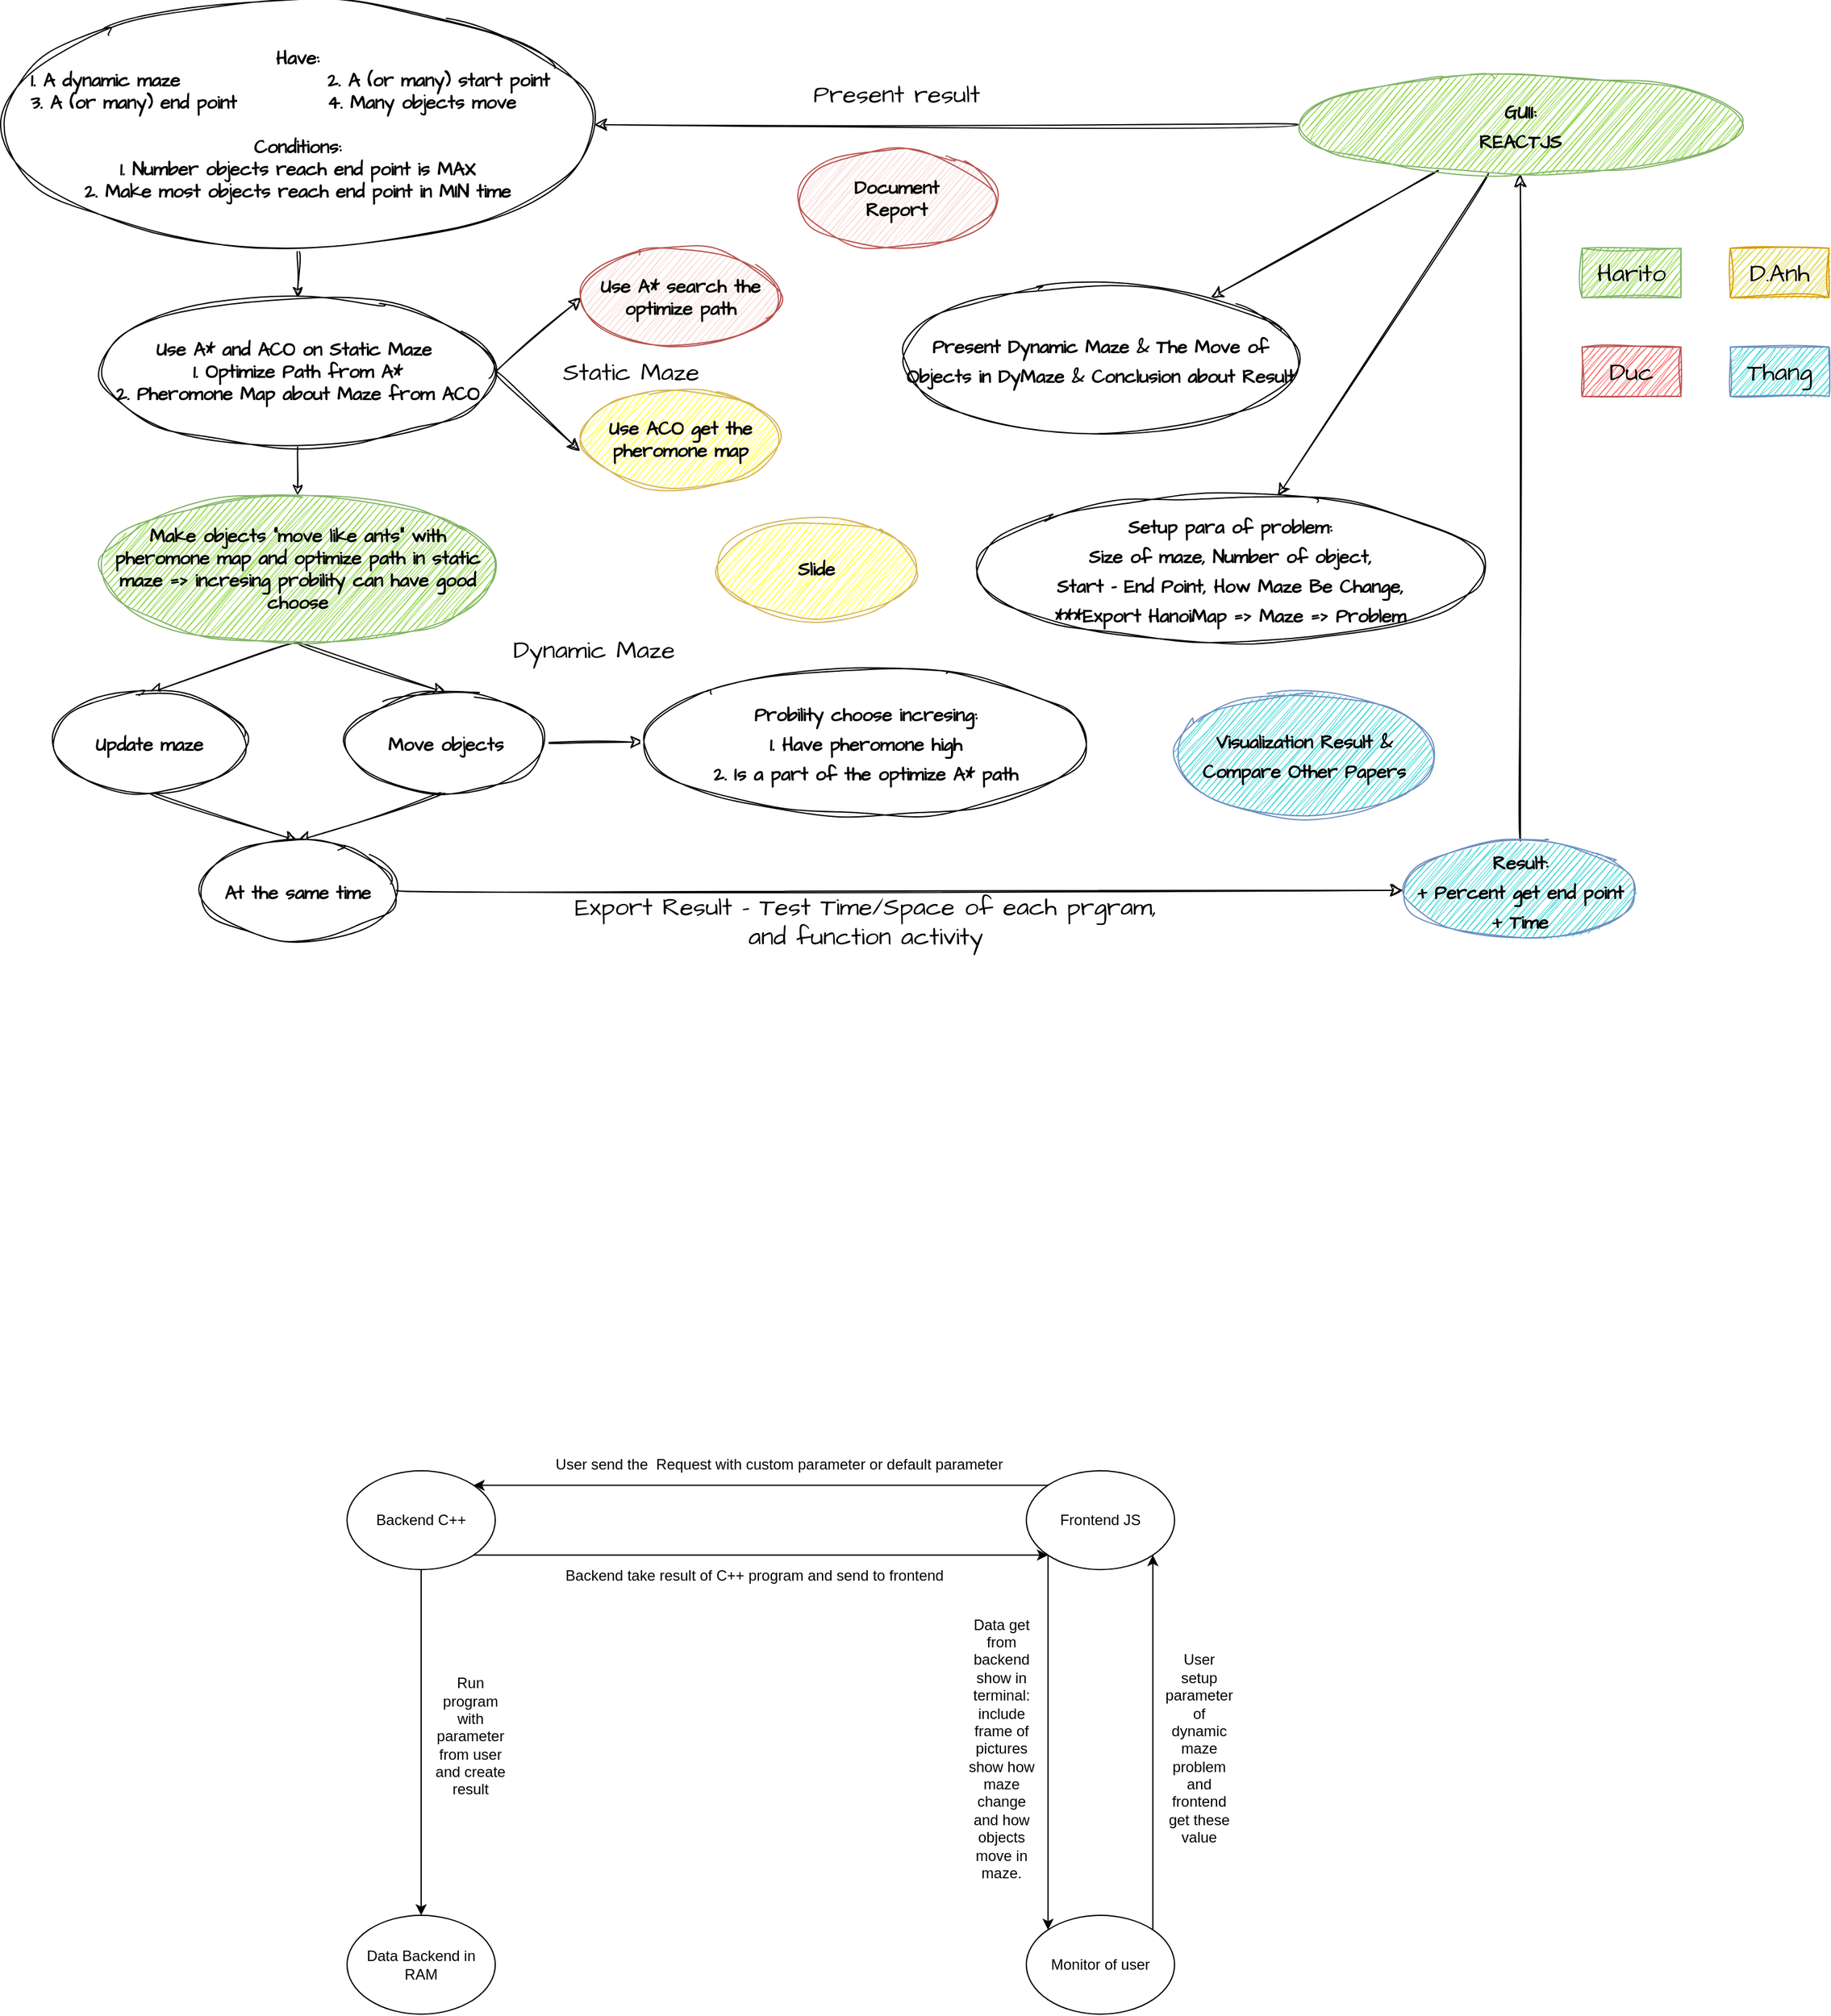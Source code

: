<mxfile version="22.1.2" type="device" pages="2">
  <diagram id="C5RBs43oDa-KdzZeNtuy" name="Page-1">
    <mxGraphModel dx="1749" dy="780" grid="1" gridSize="10" guides="1" tooltips="1" connect="1" arrows="1" fold="1" page="1" pageScale="1" pageWidth="10000" pageHeight="10000" math="0" shadow="0">
      <root>
        <mxCell id="WIyWlLk6GJQsqaUBKTNV-0" />
        <mxCell id="WIyWlLk6GJQsqaUBKTNV-1" parent="WIyWlLk6GJQsqaUBKTNV-0" />
        <mxCell id="-seAESRT9o7vdsMmAVrN-0" style="edgeStyle=orthogonalEdgeStyle;rounded=0;sketch=1;hachureGap=4;jiggle=2;curveFitting=1;orthogonalLoop=1;jettySize=auto;html=1;exitX=0.5;exitY=1;exitDx=0;exitDy=0;fontFamily=Architects Daughter;fontSource=https%3A%2F%2Ffonts.googleapis.com%2Fcss%3Ffamily%3DArchitects%2BDaughter;fontSize=16;entryX=0.5;entryY=0;entryDx=0;entryDy=0;fontStyle=1" parent="WIyWlLk6GJQsqaUBKTNV-1" source="-seAESRT9o7vdsMmAVrN-1" target="-seAESRT9o7vdsMmAVrN-4" edge="1">
          <mxGeometry relative="1" as="geometry">
            <mxPoint x="1260" y="930" as="targetPoint" />
          </mxGeometry>
        </mxCell>
        <mxCell id="-seAESRT9o7vdsMmAVrN-1" value="&lt;font data-font-src=&quot;https://fonts.googleapis.com/css?family=Architects+Daughter&quot; style=&quot;font-size: 15px;&quot;&gt;Have:&lt;br style=&quot;font-size: 15px;&quot;&gt;&lt;/font&gt;&lt;div style=&quot;text-align: left; font-size: 15px;&quot;&gt;&lt;font data-font-src=&quot;https://fonts.googleapis.com/css?family=Architects+Daughter&quot; style=&quot;font-size: 15px;&quot;&gt;&lt;span style=&quot;background-color: initial; font-size: 15px;&quot;&gt;1. A dynamic maze&lt;/span&gt;&lt;span style=&quot;background-color: initial; white-space: pre; font-size: 15px;&quot;&gt;&#x9;&lt;/span&gt;&lt;span style=&quot;background-color: initial; white-space: pre; font-size: 15px;&quot;&gt;&#x9;&lt;span style=&quot;white-space: pre; font-size: 15px;&quot;&gt;&#x9;&lt;/span&gt;&lt;/span&gt;&lt;span style=&quot;background-color: initial; font-size: 15px;&quot;&gt;2. &lt;/span&gt;&lt;span style=&quot;background-color: initial; font-size: 15px;&quot;&gt;A (or many) start point&lt;/span&gt;&lt;span style=&quot;background-color: initial; white-space: pre; font-size: 15px;&quot;&gt;&#x9;&lt;/span&gt;&lt;/font&gt;&lt;/div&gt;&lt;div style=&quot;text-align: left; font-size: 15px;&quot;&gt;&lt;font data-font-src=&quot;https://fonts.googleapis.com/css?family=Architects+Daughter&quot; style=&quot;font-size: 15px;&quot;&gt;&lt;span style=&quot;background-color: initial; font-size: 15px;&quot;&gt;3. A (or many) end point&lt;/span&gt;&lt;span style=&quot;background-color: initial; white-space: pre; font-size: 15px;&quot;&gt;&#x9;&lt;/span&gt;&lt;span style=&quot;background-color: initial; white-space: pre; font-size: 15px;&quot;&gt;&#x9;&lt;/span&gt;&lt;span style=&quot;background-color: initial; font-size: 15px;&quot;&gt;4.&amp;nbsp;&lt;/span&gt;&lt;span style=&quot;background-color: initial; font-size: 15px;&quot;&gt;Many objects move&lt;/span&gt;&lt;/font&gt;&lt;/div&gt;&lt;div style=&quot;font-size: 15px;&quot;&gt;&lt;span style=&quot;background-color: initial; font-size: 15px;&quot;&gt;&lt;font data-font-src=&quot;https://fonts.googleapis.com/css?family=Architects+Daughter&quot; style=&quot;font-size: 15px;&quot;&gt;&lt;br style=&quot;font-size: 15px;&quot;&gt;&lt;/font&gt;&lt;/span&gt;&lt;/div&gt;&lt;div style=&quot;font-size: 15px;&quot;&gt;&lt;span style=&quot;background-color: initial; font-size: 15px;&quot;&gt;&lt;font data-font-src=&quot;https://fonts.googleapis.com/css?family=Architects+Daughter&quot; style=&quot;font-size: 15px;&quot;&gt;Conditions:&lt;/font&gt;&lt;/span&gt;&lt;/div&gt;&lt;div style=&quot;font-size: 15px;&quot;&gt;&lt;span style=&quot;background-color: initial; font-size: 15px;&quot;&gt;&lt;font data-font-src=&quot;https://fonts.googleapis.com/css?family=Architects+Daughter&quot; style=&quot;font-size: 15px;&quot;&gt;1. Number objects reach end point is MAX&lt;/font&gt;&lt;/span&gt;&lt;/div&gt;&lt;div style=&quot;font-size: 15px;&quot;&gt;&lt;span style=&quot;background-color: initial; font-size: 15px;&quot;&gt;&lt;font data-font-src=&quot;https://fonts.googleapis.com/css?family=Architects+Daughter&quot; style=&quot;font-size: 15px;&quot;&gt;2. Make most objects reach end point in MIN time&lt;/font&gt;&lt;/span&gt;&lt;/div&gt;" style="ellipse;whiteSpace=wrap;html=1;labelBackgroundColor=none;rounded=0;fontFamily=Architects Daughter;fontSource=https%3A%2F%2Ffonts.googleapis.com%2Fcss%3Ffamily%3DArchitects%2BDaughter;fontSize=15;shadow=0;sketch=1;curveFitting=1;jiggle=2;fontStyle=1" parent="WIyWlLk6GJQsqaUBKTNV-1" vertex="1">
          <mxGeometry x="1020" y="450" width="480" height="200" as="geometry" />
        </mxCell>
        <mxCell id="-seAESRT9o7vdsMmAVrN-2" style="edgeStyle=orthogonalEdgeStyle;rounded=0;sketch=1;hachureGap=4;jiggle=2;curveFitting=1;orthogonalLoop=1;jettySize=auto;html=1;exitX=0.5;exitY=1;exitDx=0;exitDy=0;entryX=0.5;entryY=0;entryDx=0;entryDy=0;fontFamily=Architects Daughter;fontSource=https%3A%2F%2Ffonts.googleapis.com%2Fcss%3Ffamily%3DArchitects%2BDaughter;fontSize=16;fontStyle=1" parent="WIyWlLk6GJQsqaUBKTNV-1" source="-seAESRT9o7vdsMmAVrN-4" target="-seAESRT9o7vdsMmAVrN-7" edge="1">
          <mxGeometry relative="1" as="geometry" />
        </mxCell>
        <mxCell id="-seAESRT9o7vdsMmAVrN-3" style="edgeStyle=none;curved=1;rounded=0;sketch=1;hachureGap=4;jiggle=2;curveFitting=1;orthogonalLoop=1;jettySize=auto;html=1;exitX=1;exitY=0.5;exitDx=0;exitDy=0;entryX=0;entryY=0.5;entryDx=0;entryDy=0;fontFamily=Architects Daughter;fontSource=https%3A%2F%2Ffonts.googleapis.com%2Fcss%3Ffamily%3DArchitects%2BDaughter;fontSize=16;startSize=8;endSize=8;fontStyle=1" parent="WIyWlLk6GJQsqaUBKTNV-1" source="-seAESRT9o7vdsMmAVrN-4" target="-seAESRT9o7vdsMmAVrN-8" edge="1">
          <mxGeometry relative="1" as="geometry" />
        </mxCell>
        <mxCell id="-seAESRT9o7vdsMmAVrN-4" value="Use A* and ACO on Static Maze&amp;nbsp;&lt;br style=&quot;font-size: 15px;&quot;&gt;1. Optimize Path from A*&lt;br style=&quot;font-size: 15px;&quot;&gt;2. Pheromone Map about Maze from ACO" style="ellipse;whiteSpace=wrap;html=1;sketch=1;hachureGap=4;jiggle=2;curveFitting=1;fontFamily=Architects Daughter;fontSource=https%3A%2F%2Ffonts.googleapis.com%2Fcss%3Ffamily%3DArchitects%2BDaughter;fontSize=15;fontStyle=1" parent="WIyWlLk6GJQsqaUBKTNV-1" vertex="1">
          <mxGeometry x="1100" y="690" width="320" height="120" as="geometry" />
        </mxCell>
        <mxCell id="-seAESRT9o7vdsMmAVrN-5" style="edgeStyle=none;curved=1;rounded=0;sketch=1;hachureGap=4;jiggle=2;curveFitting=1;orthogonalLoop=1;jettySize=auto;html=1;exitX=0.5;exitY=1;exitDx=0;exitDy=0;entryX=0.5;entryY=0;entryDx=0;entryDy=0;fontFamily=Architects Daughter;fontSource=https%3A%2F%2Ffonts.googleapis.com%2Fcss%3Ffamily%3DArchitects%2BDaughter;fontSize=16;startSize=8;endSize=8;fontStyle=1" parent="WIyWlLk6GJQsqaUBKTNV-1" source="-seAESRT9o7vdsMmAVrN-7" target="-seAESRT9o7vdsMmAVrN-14" edge="1">
          <mxGeometry relative="1" as="geometry" />
        </mxCell>
        <mxCell id="-seAESRT9o7vdsMmAVrN-6" style="edgeStyle=none;curved=1;rounded=0;sketch=1;hachureGap=4;jiggle=2;curveFitting=1;orthogonalLoop=1;jettySize=auto;html=1;exitX=0.5;exitY=1;exitDx=0;exitDy=0;entryX=0.5;entryY=0;entryDx=0;entryDy=0;fontFamily=Architects Daughter;fontSource=https%3A%2F%2Ffonts.googleapis.com%2Fcss%3Ffamily%3DArchitects%2BDaughter;fontSize=16;startSize=8;endSize=8;fontStyle=1" parent="WIyWlLk6GJQsqaUBKTNV-1" source="-seAESRT9o7vdsMmAVrN-7" target="-seAESRT9o7vdsMmAVrN-11" edge="1">
          <mxGeometry relative="1" as="geometry" />
        </mxCell>
        <mxCell id="-seAESRT9o7vdsMmAVrN-7" value="&lt;font style=&quot;font-size: 15px;&quot;&gt;Make objects &quot;move like ants&quot; with pheromone map and optimize path in static maze =&amp;gt; incresing probility can have good choose&lt;/font&gt;" style="ellipse;whiteSpace=wrap;html=1;sketch=1;hachureGap=4;jiggle=2;curveFitting=1;fontFamily=Architects Daughter;fontSource=https%3A%2F%2Ffonts.googleapis.com%2Fcss%3Ffamily%3DArchitects%2BDaughter;fontSize=15;fontStyle=1;fillColor=#66CC00;strokeColor=#82b366;" parent="WIyWlLk6GJQsqaUBKTNV-1" vertex="1">
          <mxGeometry x="1100" y="850" width="320" height="120" as="geometry" />
        </mxCell>
        <mxCell id="-seAESRT9o7vdsMmAVrN-8" value="Use A* search the optimize path" style="ellipse;whiteSpace=wrap;html=1;hachureGap=4;fontFamily=Architects Daughter;fontSource=https%3A%2F%2Ffonts.googleapis.com%2Fcss%3Ffamily%3DArchitects%2BDaughter;fontSize=15;fontStyle=1;labelBackgroundColor=none;labelBorderColor=none;sketch=1;curveFitting=1;jiggle=2;fillColor=#f8cecc;strokeColor=#b85450;" parent="WIyWlLk6GJQsqaUBKTNV-1" vertex="1">
          <mxGeometry x="1490" y="650" width="160" height="80" as="geometry" />
        </mxCell>
        <mxCell id="-seAESRT9o7vdsMmAVrN-9" value="Use ACO get the pheromone map" style="ellipse;whiteSpace=wrap;html=1;sketch=1;hachureGap=4;jiggle=2;curveFitting=1;fontFamily=Architects Daughter;fontSource=https%3A%2F%2Ffonts.googleapis.com%2Fcss%3Ffamily%3DArchitects%2BDaughter;fontSize=15;fontStyle=1;fillColor=#FFFF00;strokeColor=#d6b656;" parent="WIyWlLk6GJQsqaUBKTNV-1" vertex="1">
          <mxGeometry x="1490" y="765" width="160" height="80" as="geometry" />
        </mxCell>
        <mxCell id="-seAESRT9o7vdsMmAVrN-10" style="edgeStyle=none;curved=1;rounded=0;sketch=1;hachureGap=4;jiggle=2;curveFitting=1;orthogonalLoop=1;jettySize=auto;html=1;exitX=0.5;exitY=1;exitDx=0;exitDy=0;entryX=0.5;entryY=0;entryDx=0;entryDy=0;fontFamily=Architects Daughter;fontSource=https%3A%2F%2Ffonts.googleapis.com%2Fcss%3Ffamily%3DArchitects%2BDaughter;fontSize=16;startSize=8;endSize=8;fontStyle=1" parent="WIyWlLk6GJQsqaUBKTNV-1" source="-seAESRT9o7vdsMmAVrN-11" target="-seAESRT9o7vdsMmAVrN-15" edge="1">
          <mxGeometry relative="1" as="geometry" />
        </mxCell>
        <mxCell id="-seAESRT9o7vdsMmAVrN-11" value="&lt;font style=&quot;font-size: 15px;&quot;&gt;Update maze&lt;br&gt;&lt;/font&gt;" style="ellipse;whiteSpace=wrap;html=1;sketch=1;hachureGap=4;jiggle=2;curveFitting=1;fontFamily=Architects Daughter;fontSource=https%3A%2F%2Ffonts.googleapis.com%2Fcss%3Ffamily%3DArchitects%2BDaughter;fontSize=20;fontStyle=1;" parent="WIyWlLk6GJQsqaUBKTNV-1" vertex="1">
          <mxGeometry x="1060" y="1010" width="160" height="80" as="geometry" />
        </mxCell>
        <mxCell id="-seAESRT9o7vdsMmAVrN-12" value="" style="edgeStyle=none;curved=1;rounded=0;sketch=1;hachureGap=4;jiggle=2;curveFitting=1;orthogonalLoop=1;jettySize=auto;html=1;fontFamily=Architects Daughter;fontSource=https%3A%2F%2Ffonts.googleapis.com%2Fcss%3Ffamily%3DArchitects%2BDaughter;fontSize=16;startSize=8;endSize=8;fontStyle=1" parent="WIyWlLk6GJQsqaUBKTNV-1" source="-seAESRT9o7vdsMmAVrN-14" target="-seAESRT9o7vdsMmAVrN-16" edge="1">
          <mxGeometry relative="1" as="geometry" />
        </mxCell>
        <mxCell id="-seAESRT9o7vdsMmAVrN-13" style="edgeStyle=none;curved=1;rounded=0;sketch=1;hachureGap=4;jiggle=2;curveFitting=1;orthogonalLoop=1;jettySize=auto;html=1;exitX=0.5;exitY=1;exitDx=0;exitDy=0;entryX=0.5;entryY=0;entryDx=0;entryDy=0;fontFamily=Architects Daughter;fontSource=https%3A%2F%2Ffonts.googleapis.com%2Fcss%3Ffamily%3DArchitects%2BDaughter;fontSize=16;startSize=8;endSize=8;fontStyle=1" parent="WIyWlLk6GJQsqaUBKTNV-1" source="-seAESRT9o7vdsMmAVrN-14" target="-seAESRT9o7vdsMmAVrN-15" edge="1">
          <mxGeometry relative="1" as="geometry" />
        </mxCell>
        <mxCell id="-seAESRT9o7vdsMmAVrN-14" value="&lt;font style=&quot;font-size: 15px;&quot;&gt;Move objects&lt;/font&gt;" style="ellipse;whiteSpace=wrap;html=1;sketch=1;hachureGap=4;jiggle=2;curveFitting=1;fontFamily=Architects Daughter;fontSource=https%3A%2F%2Ffonts.googleapis.com%2Fcss%3Ffamily%3DArchitects%2BDaughter;fontSize=20;fontStyle=1" parent="WIyWlLk6GJQsqaUBKTNV-1" vertex="1">
          <mxGeometry x="1300" y="1010" width="160" height="80" as="geometry" />
        </mxCell>
        <mxCell id="-seAESRT9o7vdsMmAVrN-15" value="&lt;font style=&quot;font-size: 15px;&quot;&gt;At the same time&lt;/font&gt;" style="ellipse;whiteSpace=wrap;html=1;sketch=1;hachureGap=4;jiggle=2;curveFitting=1;fontFamily=Architects Daughter;fontSource=https%3A%2F%2Ffonts.googleapis.com%2Fcss%3Ffamily%3DArchitects%2BDaughter;fontSize=20;fontStyle=1" parent="WIyWlLk6GJQsqaUBKTNV-1" vertex="1">
          <mxGeometry x="1180" y="1130" width="160" height="80" as="geometry" />
        </mxCell>
        <mxCell id="-seAESRT9o7vdsMmAVrN-16" value="&lt;font style=&quot;font-size: 15px;&quot;&gt;Probility choose incresing:&lt;br&gt;1. Have pheromone high&lt;br&gt;2. Is a part of the optimize A* path&lt;br&gt;&lt;/font&gt;" style="ellipse;whiteSpace=wrap;html=1;sketch=1;hachureGap=4;jiggle=2;curveFitting=1;fontFamily=Architects Daughter;fontSource=https%3A%2F%2Ffonts.googleapis.com%2Fcss%3Ffamily%3DArchitects%2BDaughter;fontSize=20;fontStyle=1" parent="WIyWlLk6GJQsqaUBKTNV-1" vertex="1">
          <mxGeometry x="1540" y="990" width="360" height="120" as="geometry" />
        </mxCell>
        <mxCell id="-seAESRT9o7vdsMmAVrN-17" style="edgeStyle=none;curved=1;rounded=0;sketch=1;hachureGap=4;jiggle=2;curveFitting=1;orthogonalLoop=1;jettySize=auto;html=1;exitX=1;exitY=0.5;exitDx=0;exitDy=0;entryX=-0.008;entryY=0.617;entryDx=0;entryDy=0;entryPerimeter=0;fontFamily=Architects Daughter;fontSource=https%3A%2F%2Ffonts.googleapis.com%2Fcss%3Ffamily%3DArchitects%2BDaughter;fontSize=16;startSize=8;endSize=8;fontStyle=1" parent="WIyWlLk6GJQsqaUBKTNV-1" source="-seAESRT9o7vdsMmAVrN-4" target="-seAESRT9o7vdsMmAVrN-9" edge="1">
          <mxGeometry relative="1" as="geometry" />
        </mxCell>
        <mxCell id="-seAESRT9o7vdsMmAVrN-18" value="" style="edgeStyle=none;curved=1;rounded=0;sketch=1;hachureGap=4;jiggle=2;curveFitting=1;orthogonalLoop=1;jettySize=auto;html=1;fontFamily=Architects Daughter;fontSource=https%3A%2F%2Ffonts.googleapis.com%2Fcss%3Ffamily%3DArchitects%2BDaughter;fontSize=16;startSize=8;endSize=8;" parent="WIyWlLk6GJQsqaUBKTNV-1" source="-seAESRT9o7vdsMmAVrN-19" target="-seAESRT9o7vdsMmAVrN-23" edge="1">
          <mxGeometry relative="1" as="geometry" />
        </mxCell>
        <mxCell id="-seAESRT9o7vdsMmAVrN-19" value="&lt;font style=&quot;font-size: 15px;&quot;&gt;Result:&lt;br&gt;+ Percent get end point&lt;br&gt;+ Time&lt;br&gt;&lt;/font&gt;" style="ellipse;whiteSpace=wrap;html=1;sketch=1;hachureGap=4;jiggle=2;curveFitting=1;fontFamily=Architects Daughter;fontSource=https%3A%2F%2Ffonts.googleapis.com%2Fcss%3Ffamily%3DArchitects%2BDaughter;fontSize=20;fontStyle=1;fillColor=#00CCCC;strokeColor=#6c8ebf;" parent="WIyWlLk6GJQsqaUBKTNV-1" vertex="1">
          <mxGeometry x="2155" y="1130" width="190" height="80" as="geometry" />
        </mxCell>
        <mxCell id="-seAESRT9o7vdsMmAVrN-20" style="edgeStyle=none;curved=1;rounded=0;sketch=1;hachureGap=4;jiggle=2;curveFitting=1;orthogonalLoop=1;jettySize=auto;html=1;exitX=0;exitY=0.5;exitDx=0;exitDy=0;entryX=1;entryY=0.5;entryDx=0;entryDy=0;fontFamily=Architects Daughter;fontSource=https%3A%2F%2Ffonts.googleapis.com%2Fcss%3Ffamily%3DArchitects%2BDaughter;fontSize=16;startSize=8;endSize=8;" parent="WIyWlLk6GJQsqaUBKTNV-1" source="-seAESRT9o7vdsMmAVrN-23" target="-seAESRT9o7vdsMmAVrN-1" edge="1">
          <mxGeometry relative="1" as="geometry" />
        </mxCell>
        <mxCell id="-seAESRT9o7vdsMmAVrN-21" value="" style="edgeStyle=none;curved=1;rounded=0;sketch=1;hachureGap=4;jiggle=2;curveFitting=1;orthogonalLoop=1;jettySize=auto;html=1;fontFamily=Architects Daughter;fontSource=https%3A%2F%2Ffonts.googleapis.com%2Fcss%3Ffamily%3DArchitects%2BDaughter;fontSize=16;startSize=8;endSize=8;" parent="WIyWlLk6GJQsqaUBKTNV-1" source="-seAESRT9o7vdsMmAVrN-23" target="-seAESRT9o7vdsMmAVrN-25" edge="1">
          <mxGeometry relative="1" as="geometry" />
        </mxCell>
        <mxCell id="-seAESRT9o7vdsMmAVrN-22" value="" style="edgeStyle=none;curved=1;rounded=0;sketch=1;hachureGap=4;jiggle=2;curveFitting=1;orthogonalLoop=1;jettySize=auto;html=1;fontFamily=Architects Daughter;fontSource=https%3A%2F%2Ffonts.googleapis.com%2Fcss%3Ffamily%3DArchitects%2BDaughter;fontSize=16;startSize=8;endSize=8;" parent="WIyWlLk6GJQsqaUBKTNV-1" source="-seAESRT9o7vdsMmAVrN-23" target="-seAESRT9o7vdsMmAVrN-26" edge="1">
          <mxGeometry relative="1" as="geometry" />
        </mxCell>
        <mxCell id="-seAESRT9o7vdsMmAVrN-23" value="&lt;font style=&quot;font-size: 15px;&quot;&gt;GUII:&lt;br&gt;REACTJS&lt;br&gt;&lt;/font&gt;" style="ellipse;whiteSpace=wrap;html=1;sketch=1;hachureGap=4;jiggle=2;curveFitting=1;fontFamily=Architects Daughter;fontSource=https%3A%2F%2Ffonts.googleapis.com%2Fcss%3Ffamily%3DArchitects%2BDaughter;fontSize=20;fontStyle=1;fillColor=#66CC00;strokeColor=#82b366;" parent="WIyWlLk6GJQsqaUBKTNV-1" vertex="1">
          <mxGeometry x="2070" y="510" width="360" height="80" as="geometry" />
        </mxCell>
        <mxCell id="-seAESRT9o7vdsMmAVrN-24" value="Present result" style="text;strokeColor=none;fillColor=none;html=1;align=center;verticalAlign=middle;whiteSpace=wrap;rounded=0;fontSize=20;fontFamily=Architects Daughter;" parent="WIyWlLk6GJQsqaUBKTNV-1" vertex="1">
          <mxGeometry x="1620" y="510" width="250" height="30" as="geometry" />
        </mxCell>
        <mxCell id="-seAESRT9o7vdsMmAVrN-25" value="&lt;font style=&quot;font-size: 15px;&quot;&gt;Present Dynamic Maze &amp;amp; The Move of Objects in DyMaze &amp;amp; Conclusion about Result&lt;br&gt;&lt;/font&gt;" style="ellipse;whiteSpace=wrap;html=1;sketch=1;hachureGap=4;jiggle=2;curveFitting=1;fontFamily=Architects Daughter;fontSource=https%3A%2F%2Ffonts.googleapis.com%2Fcss%3Ffamily%3DArchitects%2BDaughter;fontSize=20;fontStyle=1" parent="WIyWlLk6GJQsqaUBKTNV-1" vertex="1">
          <mxGeometry x="1750" y="680" width="320" height="120" as="geometry" />
        </mxCell>
        <mxCell id="-seAESRT9o7vdsMmAVrN-26" value="&lt;font style=&quot;font-size: 15px;&quot;&gt;Setup para of problem:&lt;br&gt;Size of maze, Number of object,&lt;br&gt;Start - End Point, How Maze Be Change,&lt;br&gt;***Export HanoiMap =&amp;gt; Maze =&amp;gt; Problem&lt;br&gt;&lt;/font&gt;" style="ellipse;whiteSpace=wrap;html=1;sketch=1;hachureGap=4;jiggle=2;curveFitting=1;fontFamily=Architects Daughter;fontSource=https%3A%2F%2Ffonts.googleapis.com%2Fcss%3Ffamily%3DArchitects%2BDaughter;fontSize=20;fontStyle=1" parent="WIyWlLk6GJQsqaUBKTNV-1" vertex="1">
          <mxGeometry x="1810" y="850" width="410" height="120" as="geometry" />
        </mxCell>
        <mxCell id="-seAESRT9o7vdsMmAVrN-27" value="" style="edgeStyle=none;curved=1;rounded=0;sketch=1;hachureGap=4;jiggle=2;curveFitting=1;orthogonalLoop=1;jettySize=auto;html=1;fontFamily=Architects Daughter;fontSource=https%3A%2F%2Ffonts.googleapis.com%2Fcss%3Ffamily%3DArchitects%2BDaughter;fontSize=16;startSize=8;endSize=8;entryX=0;entryY=0.5;entryDx=0;entryDy=0;" parent="WIyWlLk6GJQsqaUBKTNV-1" source="-seAESRT9o7vdsMmAVrN-15" target="-seAESRT9o7vdsMmAVrN-19" edge="1">
          <mxGeometry relative="1" as="geometry">
            <mxPoint x="1340" y="1170" as="sourcePoint" />
            <mxPoint x="2060" y="1170" as="targetPoint" />
          </mxGeometry>
        </mxCell>
        <mxCell id="-seAESRT9o7vdsMmAVrN-28" value="Export Result - Test Time/Space of each prgram, and function activity" style="text;strokeColor=none;fillColor=none;html=1;align=center;verticalAlign=middle;whiteSpace=wrap;rounded=0;fontSize=20;fontFamily=Architects Daughter;" parent="WIyWlLk6GJQsqaUBKTNV-1" vertex="1">
          <mxGeometry x="1480" y="1180" width="480" height="30" as="geometry" />
        </mxCell>
        <mxCell id="-seAESRT9o7vdsMmAVrN-29" value="Static Maze" style="text;strokeColor=none;fillColor=none;html=1;align=center;verticalAlign=middle;whiteSpace=wrap;rounded=0;fontSize=20;fontFamily=Architects Daughter;" parent="WIyWlLk6GJQsqaUBKTNV-1" vertex="1">
          <mxGeometry x="1460" y="735" width="140" height="30" as="geometry" />
        </mxCell>
        <mxCell id="-seAESRT9o7vdsMmAVrN-30" value="Dynamic Maze" style="text;strokeColor=none;fillColor=none;html=1;align=center;verticalAlign=middle;whiteSpace=wrap;rounded=0;fontSize=20;fontFamily=Architects Daughter;" parent="WIyWlLk6GJQsqaUBKTNV-1" vertex="1">
          <mxGeometry x="1430" y="960" width="140" height="30" as="geometry" />
        </mxCell>
        <mxCell id="-seAESRT9o7vdsMmAVrN-31" value="Document&lt;br&gt;Report" style="ellipse;whiteSpace=wrap;html=1;hachureGap=4;fontFamily=Architects Daughter;fontSource=https%3A%2F%2Ffonts.googleapis.com%2Fcss%3Ffamily%3DArchitects%2BDaughter;fontSize=15;fontStyle=1;labelBackgroundColor=none;labelBorderColor=none;sketch=1;curveFitting=1;jiggle=2;fillColor=#f8cecc;strokeColor=#b85450;" parent="WIyWlLk6GJQsqaUBKTNV-1" vertex="1">
          <mxGeometry x="1665" y="570" width="160" height="80" as="geometry" />
        </mxCell>
        <mxCell id="-seAESRT9o7vdsMmAVrN-32" value="Slide" style="ellipse;whiteSpace=wrap;html=1;sketch=1;hachureGap=4;jiggle=2;curveFitting=1;fontFamily=Architects Daughter;fontSource=https%3A%2F%2Ffonts.googleapis.com%2Fcss%3Ffamily%3DArchitects%2BDaughter;fontSize=15;fontStyle=1;fillColor=#FFFF00;strokeColor=#d6b656;" parent="WIyWlLk6GJQsqaUBKTNV-1" vertex="1">
          <mxGeometry x="1600" y="870" width="160" height="80" as="geometry" />
        </mxCell>
        <mxCell id="-seAESRT9o7vdsMmAVrN-33" value="&lt;font style=&quot;font-size: 15px;&quot;&gt;Visualization Result &amp;amp; Compare Other Papers&lt;br&gt;&lt;/font&gt;" style="ellipse;whiteSpace=wrap;html=1;sketch=1;hachureGap=4;jiggle=2;curveFitting=1;fontFamily=Architects Daughter;fontSource=https%3A%2F%2Ffonts.googleapis.com%2Fcss%3Ffamily%3DArchitects%2BDaughter;fontSize=20;fontStyle=1;fillColor=#00CCCC;strokeColor=#6c8ebf;" parent="WIyWlLk6GJQsqaUBKTNV-1" vertex="1">
          <mxGeometry x="1970" y="1010" width="210" height="100" as="geometry" />
        </mxCell>
        <mxCell id="-seAESRT9o7vdsMmAVrN-35" value="Harito" style="rounded=0;whiteSpace=wrap;html=1;sketch=1;hachureGap=4;jiggle=2;curveFitting=1;fontFamily=Architects Daughter;fontSource=https%3A%2F%2Ffonts.googleapis.com%2Fcss%3Ffamily%3DArchitects%2BDaughter;fontSize=20;fillColor=#66CC00;strokeColor=#82b366;" parent="WIyWlLk6GJQsqaUBKTNV-1" vertex="1">
          <mxGeometry x="2300" y="650" width="80" height="40" as="geometry" />
        </mxCell>
        <mxCell id="-seAESRT9o7vdsMmAVrN-36" value="D.Anh" style="rounded=0;whiteSpace=wrap;html=1;sketch=1;hachureGap=4;jiggle=2;curveFitting=1;fontFamily=Architects Daughter;fontSource=https%3A%2F%2Ffonts.googleapis.com%2Fcss%3Ffamily%3DArchitects%2BDaughter;fontSize=20;fillColor=#CCCC00;strokeColor=#d79b00;" parent="WIyWlLk6GJQsqaUBKTNV-1" vertex="1">
          <mxGeometry x="2420" y="650" width="80" height="40" as="geometry" />
        </mxCell>
        <mxCell id="-seAESRT9o7vdsMmAVrN-37" value="Thang" style="rounded=0;whiteSpace=wrap;html=1;sketch=1;hachureGap=4;jiggle=2;curveFitting=1;fontFamily=Architects Daughter;fontSource=https%3A%2F%2Ffonts.googleapis.com%2Fcss%3Ffamily%3DArchitects%2BDaughter;fontSize=20;fillColor=#00CCCC;strokeColor=#6c8ebf;" parent="WIyWlLk6GJQsqaUBKTNV-1" vertex="1">
          <mxGeometry x="2420" y="730" width="80" height="40" as="geometry" />
        </mxCell>
        <mxCell id="-seAESRT9o7vdsMmAVrN-38" value="Duc" style="rounded=0;whiteSpace=wrap;html=1;sketch=1;hachureGap=4;jiggle=2;curveFitting=1;fontFamily=Architects Daughter;fontSource=https%3A%2F%2Ffonts.googleapis.com%2Fcss%3Ffamily%3DArchitects%2BDaughter;fontSize=20;fillColor=#FF3333;strokeColor=#b85450;" parent="WIyWlLk6GJQsqaUBKTNV-1" vertex="1">
          <mxGeometry x="2300" y="730" width="80" height="40" as="geometry" />
        </mxCell>
        <mxCell id="-seAESRT9o7vdsMmAVrN-39" style="edgeStyle=none;curved=1;rounded=0;sketch=1;hachureGap=4;jiggle=2;curveFitting=1;orthogonalLoop=1;jettySize=auto;html=1;exitX=0.5;exitY=0;exitDx=0;exitDy=0;fontFamily=Architects Daughter;fontSource=https%3A%2F%2Ffonts.googleapis.com%2Fcss%3Ffamily%3DArchitects%2BDaughter;fontSize=16;startSize=8;endSize=8;" parent="WIyWlLk6GJQsqaUBKTNV-1" source="-seAESRT9o7vdsMmAVrN-36" target="-seAESRT9o7vdsMmAVrN-36" edge="1">
          <mxGeometry relative="1" as="geometry" />
        </mxCell>
        <mxCell id="FNHadDuun3siNhaxWfiM-0" value="Backend C++" style="ellipse;whiteSpace=wrap;html=1;" vertex="1" parent="WIyWlLk6GJQsqaUBKTNV-1">
          <mxGeometry x="1300" y="1640" width="120" height="80" as="geometry" />
        </mxCell>
        <mxCell id="FNHadDuun3siNhaxWfiM-4" style="edgeStyle=orthogonalEdgeStyle;rounded=0;orthogonalLoop=1;jettySize=auto;html=1;exitX=0;exitY=0;exitDx=0;exitDy=0;entryX=1;entryY=0;entryDx=0;entryDy=0;" edge="1" parent="WIyWlLk6GJQsqaUBKTNV-1" source="FNHadDuun3siNhaxWfiM-1" target="FNHadDuun3siNhaxWfiM-0">
          <mxGeometry relative="1" as="geometry" />
        </mxCell>
        <mxCell id="FNHadDuun3siNhaxWfiM-10" value="" style="edgeStyle=orthogonalEdgeStyle;rounded=0;orthogonalLoop=1;jettySize=auto;html=1;exitX=0;exitY=1;exitDx=0;exitDy=0;entryX=0;entryY=0;entryDx=0;entryDy=0;" edge="1" parent="WIyWlLk6GJQsqaUBKTNV-1" source="FNHadDuun3siNhaxWfiM-1" target="FNHadDuun3siNhaxWfiM-9">
          <mxGeometry relative="1" as="geometry" />
        </mxCell>
        <mxCell id="FNHadDuun3siNhaxWfiM-1" value="Frontend JS" style="ellipse;whiteSpace=wrap;html=1;" vertex="1" parent="WIyWlLk6GJQsqaUBKTNV-1">
          <mxGeometry x="1850" y="1640" width="120" height="80" as="geometry" />
        </mxCell>
        <mxCell id="FNHadDuun3siNhaxWfiM-2" value="Data Backend in RAM" style="ellipse;whiteSpace=wrap;html=1;" vertex="1" parent="WIyWlLk6GJQsqaUBKTNV-1">
          <mxGeometry x="1300" y="2000" width="120" height="80" as="geometry" />
        </mxCell>
        <mxCell id="FNHadDuun3siNhaxWfiM-3" value="" style="endArrow=classic;html=1;rounded=0;exitX=0.5;exitY=1;exitDx=0;exitDy=0;entryX=0.5;entryY=0;entryDx=0;entryDy=0;" edge="1" parent="WIyWlLk6GJQsqaUBKTNV-1" source="FNHadDuun3siNhaxWfiM-0" target="FNHadDuun3siNhaxWfiM-2">
          <mxGeometry width="50" height="50" relative="1" as="geometry">
            <mxPoint x="1550" y="1870" as="sourcePoint" />
            <mxPoint x="1600" y="1820" as="targetPoint" />
          </mxGeometry>
        </mxCell>
        <mxCell id="FNHadDuun3siNhaxWfiM-5" value="User send the&amp;nbsp; Request with custom parameter or default parameter" style="text;html=1;strokeColor=none;fillColor=none;align=center;verticalAlign=middle;whiteSpace=wrap;rounded=0;" vertex="1" parent="WIyWlLk6GJQsqaUBKTNV-1">
          <mxGeometry x="1460" y="1620" width="380" height="30" as="geometry" />
        </mxCell>
        <mxCell id="FNHadDuun3siNhaxWfiM-6" value="Run program with parameter from user and create result" style="text;html=1;strokeColor=none;fillColor=none;align=center;verticalAlign=middle;whiteSpace=wrap;rounded=0;" vertex="1" parent="WIyWlLk6GJQsqaUBKTNV-1">
          <mxGeometry x="1370" y="1840" width="60" height="30" as="geometry" />
        </mxCell>
        <mxCell id="FNHadDuun3siNhaxWfiM-7" style="edgeStyle=orthogonalEdgeStyle;rounded=0;orthogonalLoop=1;jettySize=auto;html=1;exitX=1;exitY=1;exitDx=0;exitDy=0;entryX=0;entryY=1;entryDx=0;entryDy=0;" edge="1" parent="WIyWlLk6GJQsqaUBKTNV-1" source="FNHadDuun3siNhaxWfiM-0" target="FNHadDuun3siNhaxWfiM-1">
          <mxGeometry relative="1" as="geometry" />
        </mxCell>
        <mxCell id="FNHadDuun3siNhaxWfiM-8" value="Backend take result of C++ program and send to frontend" style="text;html=1;strokeColor=none;fillColor=none;align=center;verticalAlign=middle;whiteSpace=wrap;rounded=0;" vertex="1" parent="WIyWlLk6GJQsqaUBKTNV-1">
          <mxGeometry x="1440" y="1710" width="380" height="30" as="geometry" />
        </mxCell>
        <mxCell id="FNHadDuun3siNhaxWfiM-12" style="edgeStyle=orthogonalEdgeStyle;rounded=0;orthogonalLoop=1;jettySize=auto;html=1;exitX=1;exitY=0;exitDx=0;exitDy=0;entryX=1;entryY=1;entryDx=0;entryDy=0;" edge="1" parent="WIyWlLk6GJQsqaUBKTNV-1" source="FNHadDuun3siNhaxWfiM-9" target="FNHadDuun3siNhaxWfiM-1">
          <mxGeometry relative="1" as="geometry" />
        </mxCell>
        <mxCell id="FNHadDuun3siNhaxWfiM-9" value="Monitor of user" style="ellipse;whiteSpace=wrap;html=1;" vertex="1" parent="WIyWlLk6GJQsqaUBKTNV-1">
          <mxGeometry x="1850" y="2000" width="120" height="80" as="geometry" />
        </mxCell>
        <mxCell id="FNHadDuun3siNhaxWfiM-13" value="User setup parameter of dynamic maze problem and frontend get these value" style="text;html=1;strokeColor=none;fillColor=none;align=center;verticalAlign=middle;whiteSpace=wrap;rounded=0;" vertex="1" parent="WIyWlLk6GJQsqaUBKTNV-1">
          <mxGeometry x="1960" y="1850" width="60" height="30" as="geometry" />
        </mxCell>
        <mxCell id="FNHadDuun3siNhaxWfiM-14" value="Data get from backend show in terminal: include frame of pictures show how maze change and how objects move in maze." style="text;html=1;strokeColor=none;fillColor=none;align=center;verticalAlign=middle;whiteSpace=wrap;rounded=0;" vertex="1" parent="WIyWlLk6GJQsqaUBKTNV-1">
          <mxGeometry x="1800" y="1850" width="60" height="30" as="geometry" />
        </mxCell>
      </root>
    </mxGraphModel>
  </diagram>
  <diagram id="V1W5mYoB-wuJSaZrHriK" name="Page-2">
    <mxGraphModel dx="899" dy="780" grid="1" gridSize="10" guides="1" tooltips="1" connect="1" arrows="1" fold="1" page="1" pageScale="1" pageWidth="850" pageHeight="1100" math="0" shadow="0">
      <root>
        <mxCell id="0" />
        <mxCell id="1" parent="0" />
        <mxCell id="IhoJKRk8DRcU_VlJsmk--1" style="edgeStyle=orthogonalEdgeStyle;rounded=0;sketch=1;hachureGap=4;jiggle=2;curveFitting=1;orthogonalLoop=1;jettySize=auto;html=1;exitX=0.5;exitY=1;exitDx=0;exitDy=0;fontFamily=Architects Daughter;fontSource=https%3A%2F%2Ffonts.googleapis.com%2Fcss%3Ffamily%3DArchitects%2BDaughter;fontSize=16;entryX=0.5;entryY=0;entryDx=0;entryDy=0;fontStyle=1" edge="1" parent="1" source="IhoJKRk8DRcU_VlJsmk--2" target="IhoJKRk8DRcU_VlJsmk--5">
          <mxGeometry relative="1" as="geometry">
            <mxPoint x="1260" y="930" as="targetPoint" />
          </mxGeometry>
        </mxCell>
        <mxCell id="IhoJKRk8DRcU_VlJsmk--2" value="&lt;font data-font-src=&quot;https://fonts.googleapis.com/css?family=Architects+Daughter&quot; style=&quot;font-size: 15px;&quot;&gt;Have:&lt;br style=&quot;font-size: 15px;&quot;&gt;&lt;/font&gt;&lt;div style=&quot;text-align: left; font-size: 15px;&quot;&gt;&lt;font data-font-src=&quot;https://fonts.googleapis.com/css?family=Architects+Daughter&quot; style=&quot;font-size: 15px;&quot;&gt;&lt;span style=&quot;background-color: initial; font-size: 15px;&quot;&gt;1. A dynamic maze&lt;/span&gt;&lt;span style=&quot;background-color: initial; white-space: pre; font-size: 15px;&quot;&gt;&#x9;&lt;/span&gt;&lt;span style=&quot;background-color: initial; white-space: pre; font-size: 15px;&quot;&gt;&#x9;&lt;span style=&quot;white-space: pre; font-size: 15px;&quot;&gt;&#x9;&lt;/span&gt;&lt;/span&gt;&lt;span style=&quot;background-color: initial; font-size: 15px;&quot;&gt;2. &lt;/span&gt;&lt;span style=&quot;background-color: initial; font-size: 15px;&quot;&gt;A (or many) start point&lt;/span&gt;&lt;span style=&quot;background-color: initial; white-space: pre; font-size: 15px;&quot;&gt;&#x9;&lt;/span&gt;&lt;/font&gt;&lt;/div&gt;&lt;div style=&quot;text-align: left; font-size: 15px;&quot;&gt;&lt;font data-font-src=&quot;https://fonts.googleapis.com/css?family=Architects+Daughter&quot; style=&quot;font-size: 15px;&quot;&gt;&lt;span style=&quot;background-color: initial; font-size: 15px;&quot;&gt;3. A (or many) end point&lt;/span&gt;&lt;span style=&quot;background-color: initial; white-space: pre; font-size: 15px;&quot;&gt;&#x9;&lt;/span&gt;&lt;span style=&quot;background-color: initial; white-space: pre; font-size: 15px;&quot;&gt;&#x9;&lt;/span&gt;&lt;span style=&quot;background-color: initial; font-size: 15px;&quot;&gt;4.&amp;nbsp;&lt;/span&gt;&lt;span style=&quot;background-color: initial; font-size: 15px;&quot;&gt;Many objects move&lt;/span&gt;&lt;/font&gt;&lt;/div&gt;&lt;div style=&quot;font-size: 15px;&quot;&gt;&lt;span style=&quot;background-color: initial; font-size: 15px;&quot;&gt;&lt;font data-font-src=&quot;https://fonts.googleapis.com/css?family=Architects+Daughter&quot; style=&quot;font-size: 15px;&quot;&gt;&lt;br style=&quot;font-size: 15px;&quot;&gt;&lt;/font&gt;&lt;/span&gt;&lt;/div&gt;&lt;div style=&quot;font-size: 15px;&quot;&gt;&lt;span style=&quot;background-color: initial; font-size: 15px;&quot;&gt;&lt;font data-font-src=&quot;https://fonts.googleapis.com/css?family=Architects+Daughter&quot; style=&quot;font-size: 15px;&quot;&gt;Conditions:&lt;/font&gt;&lt;/span&gt;&lt;/div&gt;&lt;div style=&quot;font-size: 15px;&quot;&gt;&lt;span style=&quot;background-color: initial; font-size: 15px;&quot;&gt;&lt;font data-font-src=&quot;https://fonts.googleapis.com/css?family=Architects+Daughter&quot; style=&quot;font-size: 15px;&quot;&gt;1. Number objects reach end point is MAX&lt;/font&gt;&lt;/span&gt;&lt;/div&gt;&lt;div style=&quot;font-size: 15px;&quot;&gt;&lt;span style=&quot;background-color: initial; font-size: 15px;&quot;&gt;&lt;font data-font-src=&quot;https://fonts.googleapis.com/css?family=Architects+Daughter&quot; style=&quot;font-size: 15px;&quot;&gt;2. Make most objects reach end point in MIN time&lt;/font&gt;&lt;/span&gt;&lt;/div&gt;" style="ellipse;whiteSpace=wrap;html=1;labelBackgroundColor=none;rounded=0;fontFamily=Architects Daughter;fontSource=https%3A%2F%2Ffonts.googleapis.com%2Fcss%3Ffamily%3DArchitects%2BDaughter;fontSize=15;shadow=0;sketch=1;curveFitting=1;jiggle=2;fontStyle=1" vertex="1" parent="1">
          <mxGeometry x="1020" y="450" width="480" height="200" as="geometry" />
        </mxCell>
        <mxCell id="IhoJKRk8DRcU_VlJsmk--3" style="edgeStyle=orthogonalEdgeStyle;rounded=0;sketch=1;hachureGap=4;jiggle=2;curveFitting=1;orthogonalLoop=1;jettySize=auto;html=1;exitX=0.5;exitY=1;exitDx=0;exitDy=0;entryX=0.5;entryY=0;entryDx=0;entryDy=0;fontFamily=Architects Daughter;fontSource=https%3A%2F%2Ffonts.googleapis.com%2Fcss%3Ffamily%3DArchitects%2BDaughter;fontSize=16;fontStyle=1" edge="1" parent="1" source="IhoJKRk8DRcU_VlJsmk--5" target="IhoJKRk8DRcU_VlJsmk--8">
          <mxGeometry relative="1" as="geometry" />
        </mxCell>
        <mxCell id="IhoJKRk8DRcU_VlJsmk--4" style="edgeStyle=none;curved=1;rounded=0;sketch=1;hachureGap=4;jiggle=2;curveFitting=1;orthogonalLoop=1;jettySize=auto;html=1;exitX=1;exitY=0.5;exitDx=0;exitDy=0;entryX=0;entryY=0.5;entryDx=0;entryDy=0;fontFamily=Architects Daughter;fontSource=https%3A%2F%2Ffonts.googleapis.com%2Fcss%3Ffamily%3DArchitects%2BDaughter;fontSize=16;startSize=8;endSize=8;fontStyle=1" edge="1" parent="1" source="IhoJKRk8DRcU_VlJsmk--5" target="IhoJKRk8DRcU_VlJsmk--9">
          <mxGeometry relative="1" as="geometry" />
        </mxCell>
        <mxCell id="IhoJKRk8DRcU_VlJsmk--5" value="Use A* and ACO on Static Maze&amp;nbsp;&lt;br style=&quot;font-size: 15px;&quot;&gt;1. Optimize Path from A*&lt;br style=&quot;font-size: 15px;&quot;&gt;2. Pheromone Map about Maze from ACO" style="ellipse;whiteSpace=wrap;html=1;sketch=1;hachureGap=4;jiggle=2;curveFitting=1;fontFamily=Architects Daughter;fontSource=https%3A%2F%2Ffonts.googleapis.com%2Fcss%3Ffamily%3DArchitects%2BDaughter;fontSize=15;fontStyle=1;fillColor=#f8cecc;strokeColor=#b85450;" vertex="1" parent="1">
          <mxGeometry x="1100" y="690" width="320" height="120" as="geometry" />
        </mxCell>
        <mxCell id="IhoJKRk8DRcU_VlJsmk--6" style="edgeStyle=none;curved=1;rounded=0;sketch=1;hachureGap=4;jiggle=2;curveFitting=1;orthogonalLoop=1;jettySize=auto;html=1;exitX=0.5;exitY=1;exitDx=0;exitDy=0;entryX=0.5;entryY=0;entryDx=0;entryDy=0;fontFamily=Architects Daughter;fontSource=https%3A%2F%2Ffonts.googleapis.com%2Fcss%3Ffamily%3DArchitects%2BDaughter;fontSize=16;startSize=8;endSize=8;fontStyle=1" edge="1" parent="1" source="IhoJKRk8DRcU_VlJsmk--8" target="IhoJKRk8DRcU_VlJsmk--15">
          <mxGeometry relative="1" as="geometry" />
        </mxCell>
        <mxCell id="IhoJKRk8DRcU_VlJsmk--7" style="edgeStyle=none;curved=1;rounded=0;sketch=1;hachureGap=4;jiggle=2;curveFitting=1;orthogonalLoop=1;jettySize=auto;html=1;exitX=0.5;exitY=1;exitDx=0;exitDy=0;entryX=0.5;entryY=0;entryDx=0;entryDy=0;fontFamily=Architects Daughter;fontSource=https%3A%2F%2Ffonts.googleapis.com%2Fcss%3Ffamily%3DArchitects%2BDaughter;fontSize=16;startSize=8;endSize=8;fontStyle=1" edge="1" parent="1" source="IhoJKRk8DRcU_VlJsmk--8" target="IhoJKRk8DRcU_VlJsmk--12">
          <mxGeometry relative="1" as="geometry" />
        </mxCell>
        <mxCell id="IhoJKRk8DRcU_VlJsmk--8" value="&lt;font style=&quot;font-size: 15px;&quot;&gt;Make objects &quot;move like ants&quot; with pheromone map and optimize path in static maze =&amp;gt; incresing probility can have good choose&lt;/font&gt;" style="ellipse;whiteSpace=wrap;html=1;sketch=1;hachureGap=4;jiggle=2;curveFitting=1;fontFamily=Architects Daughter;fontSource=https%3A%2F%2Ffonts.googleapis.com%2Fcss%3Ffamily%3DArchitects%2BDaughter;fontSize=15;fontStyle=1;fillColor=#66CC00;strokeColor=#82b366;" vertex="1" parent="1">
          <mxGeometry x="1100" y="850" width="320" height="120" as="geometry" />
        </mxCell>
        <mxCell id="IhoJKRk8DRcU_VlJsmk--9" value="Use A* search the optimize path" style="ellipse;whiteSpace=wrap;html=1;hachureGap=4;fontFamily=Architects Daughter;fontSource=https%3A%2F%2Ffonts.googleapis.com%2Fcss%3Ffamily%3DArchitects%2BDaughter;fontSize=15;fontStyle=1;labelBackgroundColor=none;labelBorderColor=none;sketch=1;curveFitting=1;jiggle=2;" vertex="1" parent="1">
          <mxGeometry x="1490" y="650" width="160" height="80" as="geometry" />
        </mxCell>
        <mxCell id="IhoJKRk8DRcU_VlJsmk--10" value="Use ACO get the pheromone map" style="ellipse;whiteSpace=wrap;html=1;sketch=1;hachureGap=4;jiggle=2;curveFitting=1;fontFamily=Architects Daughter;fontSource=https%3A%2F%2Ffonts.googleapis.com%2Fcss%3Ffamily%3DArchitects%2BDaughter;fontSize=15;fontStyle=1;" vertex="1" parent="1">
          <mxGeometry x="1490" y="765" width="160" height="80" as="geometry" />
        </mxCell>
        <mxCell id="IhoJKRk8DRcU_VlJsmk--11" style="edgeStyle=none;curved=1;rounded=0;sketch=1;hachureGap=4;jiggle=2;curveFitting=1;orthogonalLoop=1;jettySize=auto;html=1;exitX=0.5;exitY=1;exitDx=0;exitDy=0;entryX=0.5;entryY=0;entryDx=0;entryDy=0;fontFamily=Architects Daughter;fontSource=https%3A%2F%2Ffonts.googleapis.com%2Fcss%3Ffamily%3DArchitects%2BDaughter;fontSize=16;startSize=8;endSize=8;fontStyle=1" edge="1" parent="1" source="IhoJKRk8DRcU_VlJsmk--12" target="IhoJKRk8DRcU_VlJsmk--16">
          <mxGeometry relative="1" as="geometry" />
        </mxCell>
        <mxCell id="IhoJKRk8DRcU_VlJsmk--12" value="&lt;font style=&quot;font-size: 15px;&quot;&gt;Update maze&lt;br&gt;&lt;/font&gt;" style="ellipse;whiteSpace=wrap;html=1;sketch=1;hachureGap=4;jiggle=2;curveFitting=1;fontFamily=Architects Daughter;fontSource=https%3A%2F%2Ffonts.googleapis.com%2Fcss%3Ffamily%3DArchitects%2BDaughter;fontSize=20;fontStyle=1;" vertex="1" parent="1">
          <mxGeometry x="1060" y="1010" width="160" height="80" as="geometry" />
        </mxCell>
        <mxCell id="IhoJKRk8DRcU_VlJsmk--13" value="" style="edgeStyle=none;curved=1;rounded=0;sketch=1;hachureGap=4;jiggle=2;curveFitting=1;orthogonalLoop=1;jettySize=auto;html=1;fontFamily=Architects Daughter;fontSource=https%3A%2F%2Ffonts.googleapis.com%2Fcss%3Ffamily%3DArchitects%2BDaughter;fontSize=16;startSize=8;endSize=8;fontStyle=1" edge="1" parent="1" source="IhoJKRk8DRcU_VlJsmk--15" target="IhoJKRk8DRcU_VlJsmk--17">
          <mxGeometry relative="1" as="geometry" />
        </mxCell>
        <mxCell id="IhoJKRk8DRcU_VlJsmk--14" style="edgeStyle=none;curved=1;rounded=0;sketch=1;hachureGap=4;jiggle=2;curveFitting=1;orthogonalLoop=1;jettySize=auto;html=1;exitX=0.5;exitY=1;exitDx=0;exitDy=0;entryX=0.5;entryY=0;entryDx=0;entryDy=0;fontFamily=Architects Daughter;fontSource=https%3A%2F%2Ffonts.googleapis.com%2Fcss%3Ffamily%3DArchitects%2BDaughter;fontSize=16;startSize=8;endSize=8;fontStyle=1" edge="1" parent="1" source="IhoJKRk8DRcU_VlJsmk--15" target="IhoJKRk8DRcU_VlJsmk--16">
          <mxGeometry relative="1" as="geometry" />
        </mxCell>
        <mxCell id="IhoJKRk8DRcU_VlJsmk--15" value="&lt;font style=&quot;font-size: 15px;&quot;&gt;Move objects&lt;/font&gt;" style="ellipse;whiteSpace=wrap;html=1;sketch=1;hachureGap=4;jiggle=2;curveFitting=1;fontFamily=Architects Daughter;fontSource=https%3A%2F%2Ffonts.googleapis.com%2Fcss%3Ffamily%3DArchitects%2BDaughter;fontSize=20;fontStyle=1" vertex="1" parent="1">
          <mxGeometry x="1300" y="1010" width="160" height="80" as="geometry" />
        </mxCell>
        <mxCell id="IhoJKRk8DRcU_VlJsmk--16" value="&lt;font style=&quot;font-size: 15px;&quot;&gt;At the same time&lt;/font&gt;" style="ellipse;whiteSpace=wrap;html=1;sketch=1;hachureGap=4;jiggle=2;curveFitting=1;fontFamily=Architects Daughter;fontSource=https%3A%2F%2Ffonts.googleapis.com%2Fcss%3Ffamily%3DArchitects%2BDaughter;fontSize=20;fontStyle=1" vertex="1" parent="1">
          <mxGeometry x="1180" y="1130" width="160" height="80" as="geometry" />
        </mxCell>
        <mxCell id="IhoJKRk8DRcU_VlJsmk--17" value="&lt;font style=&quot;font-size: 15px;&quot;&gt;Probility choose incresing:&lt;br&gt;1. Have pheromone high&lt;br&gt;2. Is a part of the optimize A* path&lt;br&gt;&lt;/font&gt;" style="ellipse;whiteSpace=wrap;html=1;sketch=1;hachureGap=4;jiggle=2;curveFitting=1;fontFamily=Architects Daughter;fontSource=https%3A%2F%2Ffonts.googleapis.com%2Fcss%3Ffamily%3DArchitects%2BDaughter;fontSize=20;fontStyle=1" vertex="1" parent="1">
          <mxGeometry x="1540" y="990" width="360" height="120" as="geometry" />
        </mxCell>
        <mxCell id="IhoJKRk8DRcU_VlJsmk--18" style="edgeStyle=none;curved=1;rounded=0;sketch=1;hachureGap=4;jiggle=2;curveFitting=1;orthogonalLoop=1;jettySize=auto;html=1;exitX=1;exitY=0.5;exitDx=0;exitDy=0;entryX=-0.008;entryY=0.617;entryDx=0;entryDy=0;entryPerimeter=0;fontFamily=Architects Daughter;fontSource=https%3A%2F%2Ffonts.googleapis.com%2Fcss%3Ffamily%3DArchitects%2BDaughter;fontSize=16;startSize=8;endSize=8;fontStyle=1" edge="1" parent="1" source="IhoJKRk8DRcU_VlJsmk--5" target="IhoJKRk8DRcU_VlJsmk--10">
          <mxGeometry relative="1" as="geometry" />
        </mxCell>
        <mxCell id="IhoJKRk8DRcU_VlJsmk--19" value="" style="edgeStyle=none;curved=1;rounded=0;sketch=1;hachureGap=4;jiggle=2;curveFitting=1;orthogonalLoop=1;jettySize=auto;html=1;fontFamily=Architects Daughter;fontSource=https%3A%2F%2Ffonts.googleapis.com%2Fcss%3Ffamily%3DArchitects%2BDaughter;fontSize=16;startSize=8;endSize=8;" edge="1" parent="1" source="IhoJKRk8DRcU_VlJsmk--20" target="IhoJKRk8DRcU_VlJsmk--24">
          <mxGeometry relative="1" as="geometry" />
        </mxCell>
        <mxCell id="IhoJKRk8DRcU_VlJsmk--20" value="&lt;font style=&quot;font-size: 15px;&quot;&gt;Result:&lt;br&gt;+ Percent get end point&lt;br&gt;+ Time&lt;br&gt;&lt;/font&gt;" style="ellipse;whiteSpace=wrap;html=1;sketch=1;hachureGap=4;jiggle=2;curveFitting=1;fontFamily=Architects Daughter;fontSource=https%3A%2F%2Ffonts.googleapis.com%2Fcss%3Ffamily%3DArchitects%2BDaughter;fontSize=20;fontStyle=1;fillColor=#00CCCC;strokeColor=#6c8ebf;" vertex="1" parent="1">
          <mxGeometry x="2155" y="1130" width="190" height="80" as="geometry" />
        </mxCell>
        <mxCell id="IhoJKRk8DRcU_VlJsmk--21" style="edgeStyle=none;curved=1;rounded=0;sketch=1;hachureGap=4;jiggle=2;curveFitting=1;orthogonalLoop=1;jettySize=auto;html=1;exitX=0;exitY=0.5;exitDx=0;exitDy=0;entryX=1;entryY=0.5;entryDx=0;entryDy=0;fontFamily=Architects Daughter;fontSource=https%3A%2F%2Ffonts.googleapis.com%2Fcss%3Ffamily%3DArchitects%2BDaughter;fontSize=16;startSize=8;endSize=8;" edge="1" parent="1" source="IhoJKRk8DRcU_VlJsmk--24" target="IhoJKRk8DRcU_VlJsmk--2">
          <mxGeometry relative="1" as="geometry" />
        </mxCell>
        <mxCell id="IhoJKRk8DRcU_VlJsmk--22" value="" style="edgeStyle=none;curved=1;rounded=0;sketch=1;hachureGap=4;jiggle=2;curveFitting=1;orthogonalLoop=1;jettySize=auto;html=1;fontFamily=Architects Daughter;fontSource=https%3A%2F%2Ffonts.googleapis.com%2Fcss%3Ffamily%3DArchitects%2BDaughter;fontSize=16;startSize=8;endSize=8;" edge="1" parent="1" source="IhoJKRk8DRcU_VlJsmk--24" target="IhoJKRk8DRcU_VlJsmk--26">
          <mxGeometry relative="1" as="geometry" />
        </mxCell>
        <mxCell id="IhoJKRk8DRcU_VlJsmk--23" value="" style="edgeStyle=none;curved=1;rounded=0;sketch=1;hachureGap=4;jiggle=2;curveFitting=1;orthogonalLoop=1;jettySize=auto;html=1;fontFamily=Architects Daughter;fontSource=https%3A%2F%2Ffonts.googleapis.com%2Fcss%3Ffamily%3DArchitects%2BDaughter;fontSize=16;startSize=8;endSize=8;" edge="1" parent="1" source="IhoJKRk8DRcU_VlJsmk--24" target="IhoJKRk8DRcU_VlJsmk--27">
          <mxGeometry relative="1" as="geometry" />
        </mxCell>
        <mxCell id="IhoJKRk8DRcU_VlJsmk--24" value="&lt;font style=&quot;font-size: 15px;&quot;&gt;GUII:&lt;br&gt;REACTJS&lt;br&gt;&lt;/font&gt;" style="ellipse;whiteSpace=wrap;html=1;sketch=1;hachureGap=4;jiggle=2;curveFitting=1;fontFamily=Architects Daughter;fontSource=https%3A%2F%2Ffonts.googleapis.com%2Fcss%3Ffamily%3DArchitects%2BDaughter;fontSize=20;fontStyle=1;fillColor=#FF9933;strokeColor=#d6b656;" vertex="1" parent="1">
          <mxGeometry x="2070" y="510" width="360" height="80" as="geometry" />
        </mxCell>
        <mxCell id="IhoJKRk8DRcU_VlJsmk--25" value="Present result" style="text;strokeColor=none;fillColor=none;html=1;align=center;verticalAlign=middle;whiteSpace=wrap;rounded=0;fontSize=20;fontFamily=Architects Daughter;" vertex="1" parent="1">
          <mxGeometry x="1620" y="510" width="250" height="30" as="geometry" />
        </mxCell>
        <mxCell id="IhoJKRk8DRcU_VlJsmk--26" value="&lt;font style=&quot;font-size: 15px;&quot;&gt;Present Dynamic Maze &amp;amp; The Move of Objects in DyMaze &amp;amp; Conclusion about Result&lt;br&gt;&lt;/font&gt;" style="ellipse;whiteSpace=wrap;html=1;sketch=1;hachureGap=4;jiggle=2;curveFitting=1;fontFamily=Architects Daughter;fontSource=https%3A%2F%2Ffonts.googleapis.com%2Fcss%3Ffamily%3DArchitects%2BDaughter;fontSize=20;fontStyle=1" vertex="1" parent="1">
          <mxGeometry x="1750" y="680" width="320" height="120" as="geometry" />
        </mxCell>
        <mxCell id="IhoJKRk8DRcU_VlJsmk--27" value="&lt;font style=&quot;font-size: 15px;&quot;&gt;Setup para of problem:&lt;br&gt;Size of maze, Number of object,&lt;br&gt;Start - End Point, How Maze Be Change,&lt;br&gt;***Export HanoiMap =&amp;gt; Maze =&amp;gt; Problem&lt;br&gt;&lt;/font&gt;" style="ellipse;whiteSpace=wrap;html=1;sketch=1;hachureGap=4;jiggle=2;curveFitting=1;fontFamily=Architects Daughter;fontSource=https%3A%2F%2Ffonts.googleapis.com%2Fcss%3Ffamily%3DArchitects%2BDaughter;fontSize=20;fontStyle=1" vertex="1" parent="1">
          <mxGeometry x="1810" y="850" width="410" height="120" as="geometry" />
        </mxCell>
        <mxCell id="IhoJKRk8DRcU_VlJsmk--28" value="" style="edgeStyle=none;curved=1;rounded=0;sketch=1;hachureGap=4;jiggle=2;curveFitting=1;orthogonalLoop=1;jettySize=auto;html=1;fontFamily=Architects Daughter;fontSource=https%3A%2F%2Ffonts.googleapis.com%2Fcss%3Ffamily%3DArchitects%2BDaughter;fontSize=16;startSize=8;endSize=8;entryX=0;entryY=0.5;entryDx=0;entryDy=0;" edge="1" parent="1" source="IhoJKRk8DRcU_VlJsmk--16" target="IhoJKRk8DRcU_VlJsmk--20">
          <mxGeometry relative="1" as="geometry">
            <mxPoint x="1340" y="1170" as="sourcePoint" />
            <mxPoint x="2060" y="1170" as="targetPoint" />
          </mxGeometry>
        </mxCell>
        <mxCell id="IhoJKRk8DRcU_VlJsmk--29" value="Export Result - Test Time/Space of each prgram, and function activity" style="text;strokeColor=none;fillColor=none;html=1;align=center;verticalAlign=middle;whiteSpace=wrap;rounded=0;fontSize=20;fontFamily=Architects Daughter;" vertex="1" parent="1">
          <mxGeometry x="1480" y="1180" width="480" height="30" as="geometry" />
        </mxCell>
        <mxCell id="IhoJKRk8DRcU_VlJsmk--30" value="Static Maze" style="text;strokeColor=none;fillColor=none;html=1;align=center;verticalAlign=middle;whiteSpace=wrap;rounded=0;fontSize=20;fontFamily=Architects Daughter;" vertex="1" parent="1">
          <mxGeometry x="1460" y="735" width="140" height="30" as="geometry" />
        </mxCell>
        <mxCell id="IhoJKRk8DRcU_VlJsmk--31" value="Dynamic Maze" style="text;strokeColor=none;fillColor=none;html=1;align=center;verticalAlign=middle;whiteSpace=wrap;rounded=0;fontSize=20;fontFamily=Architects Daughter;" vertex="1" parent="1">
          <mxGeometry x="1430" y="960" width="140" height="30" as="geometry" />
        </mxCell>
      </root>
    </mxGraphModel>
  </diagram>
</mxfile>
